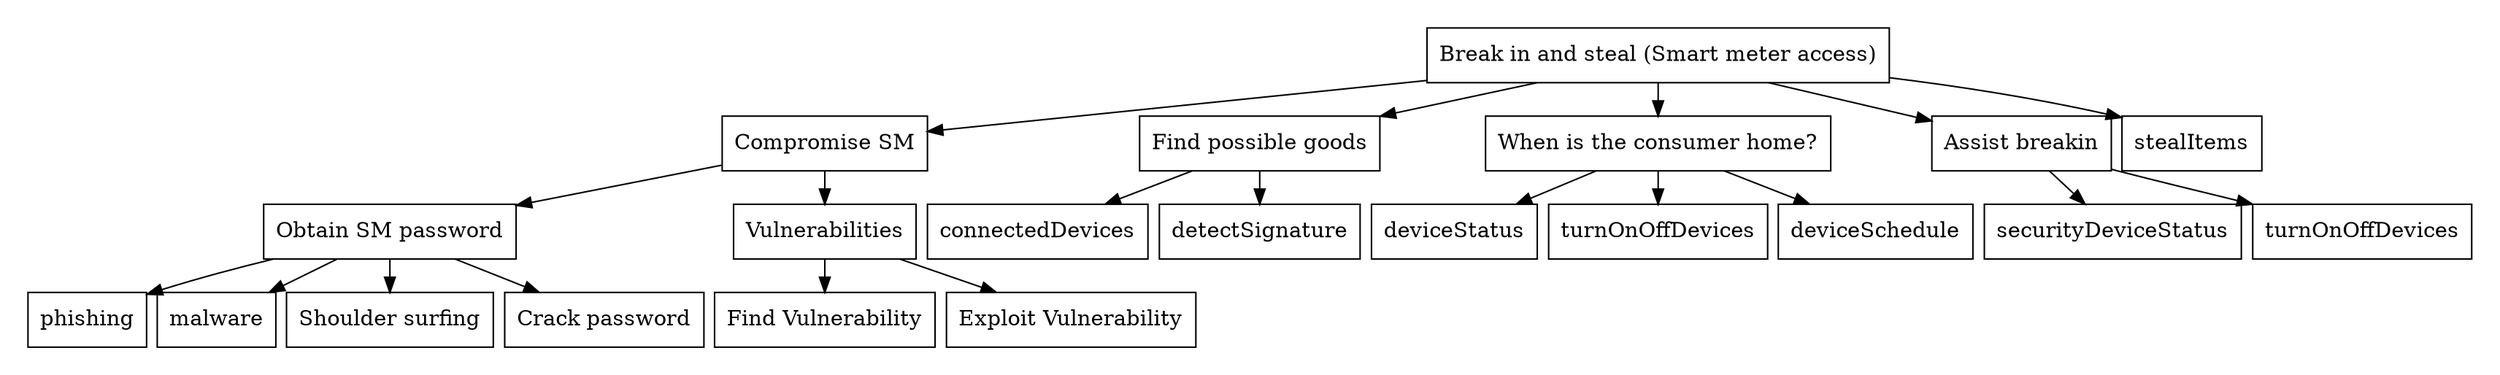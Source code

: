 digraph G {

 graph[ center=true, margin=0.2, nodesep=0.1, ranksep=0.3]
 node[ shape=rectangle]

root [label="Break in and steal (Smart meter access)", shape=AND];
compromiseSM[label="Compromise SM"];
goodstuff [label="Find possible goods", shape=OR];
atHome [label="When is the consumer home?", shape=OR];
breakIn [label="Break in"];

root -> compromiseSM;

obtainPassword[label="Obtain SM password", shape=OR];
compromiseSM[shape=OR];
compromiseSM -> obtainPassword;
obtainPassword -> phishing;
obtainPassword -> malware;
shoulderSurfing[label="Shoulder surfing"];
obtainPassword -> shoulderSurfing;
crackPassword[label="Crack password"];
obtainPassword -> crackPassword;

exploitVulnerability[shape=AND];
exploitVulnerability[label="Vulnerabilities"];
compromiseSM -> exploitVulnerability;
findVuln[label="Find Vulnerability"];
exploitVuln[label="Exploit Vulnerability"];
exploitVulnerability -> findVuln;
exploitVulnerability -> exploitVuln;


root -> goodstuff;
connectedDevices;
goodstuff->connectedDevices;
goodstuff->detectSignature;

root -> atHome;
atHome -> deviceStatus;
atHome -> turnOnOffDevices;
atHome -> deviceSchedule;

breakIn[shape=OR, label="Assist breakin"]
root ->	breakIn;
breakIn -> securityDeviceStatus;
root -> stealItems;
turnOnOffDevices2[label="turnOnOffDevices"];
breakIn -> turnOnOffDevices2;
}